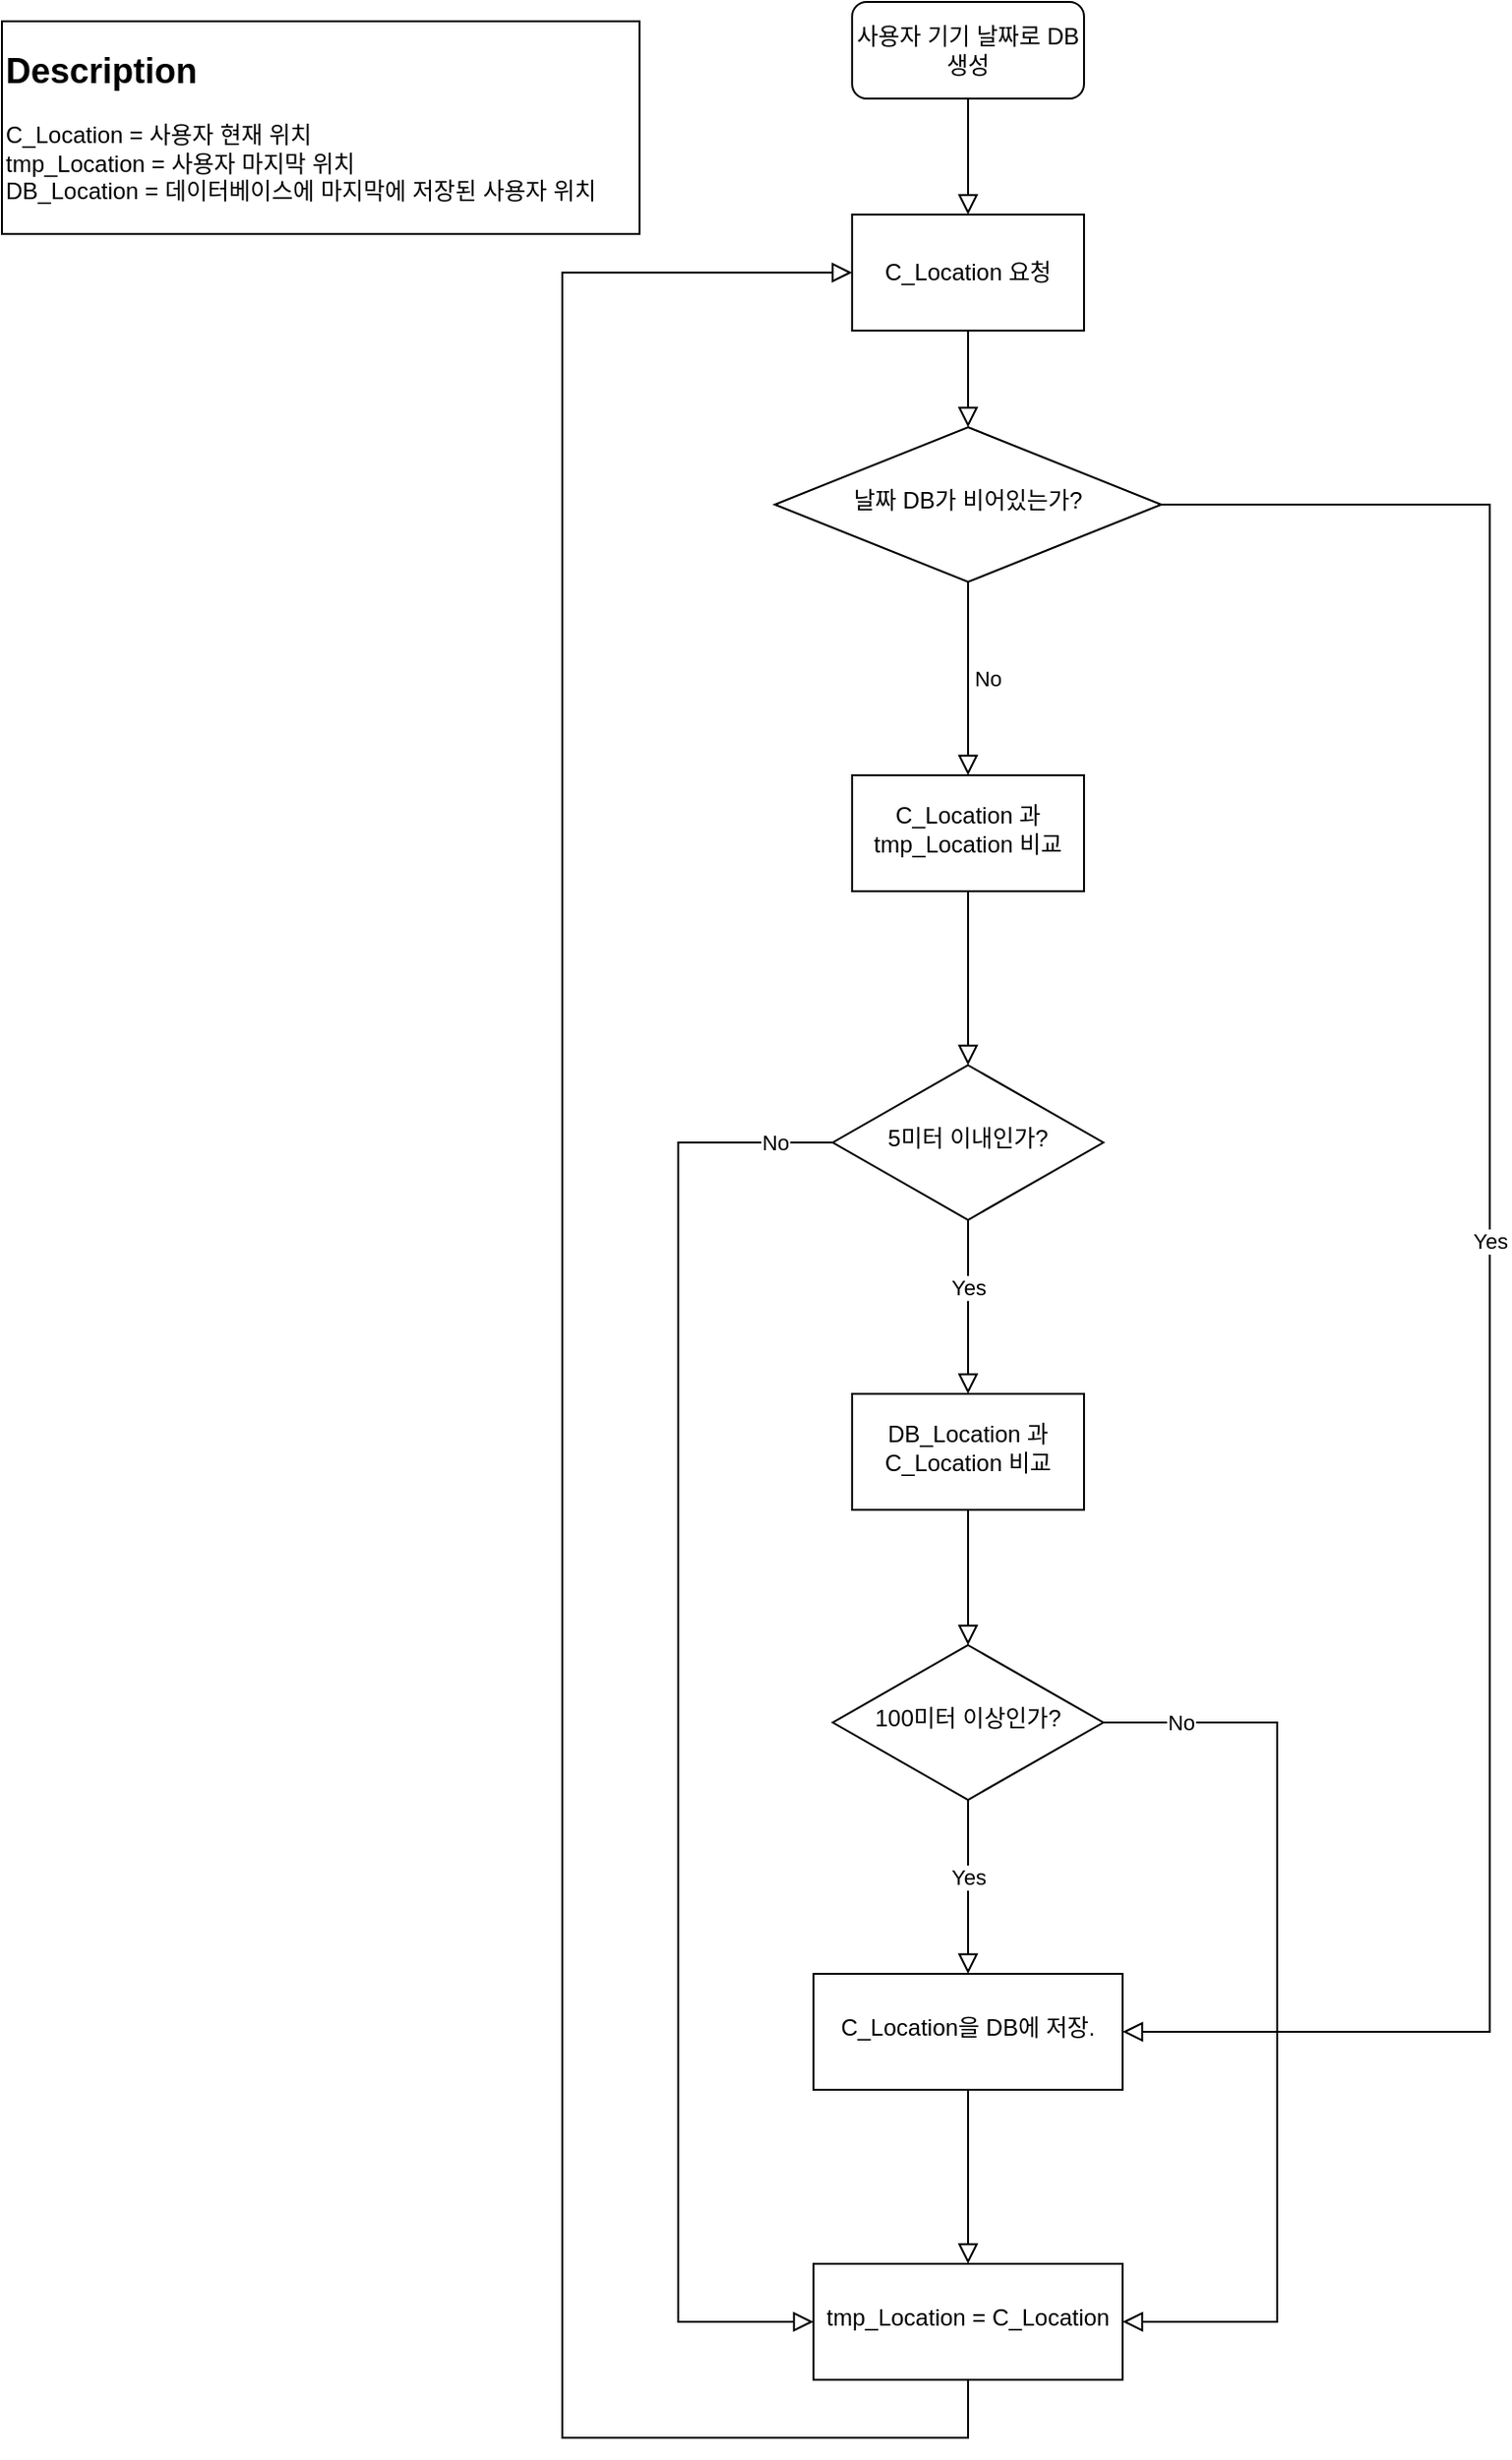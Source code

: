 <mxfile version="16.2.2" type="github">
  <diagram id="C5RBs43oDa-KdzZeNtuy" name="Page-1">
    <mxGraphModel dx="1384" dy="762" grid="1" gridSize="10" guides="1" tooltips="1" connect="1" arrows="1" fold="1" page="1" pageScale="1" pageWidth="827" pageHeight="1169" math="0" shadow="0">
      <root>
        <mxCell id="WIyWlLk6GJQsqaUBKTNV-0" />
        <mxCell id="WIyWlLk6GJQsqaUBKTNV-1" parent="WIyWlLk6GJQsqaUBKTNV-0" />
        <mxCell id="WIyWlLk6GJQsqaUBKTNV-2" value="" style="rounded=0;html=1;jettySize=auto;orthogonalLoop=1;fontSize=11;endArrow=block;endFill=0;endSize=8;strokeWidth=1;shadow=0;labelBackgroundColor=none;edgeStyle=orthogonalEdgeStyle;startArrow=none;" parent="WIyWlLk6GJQsqaUBKTNV-1" source="aTNGRoRgPxpWAhBZ2Oct-76" target="WIyWlLk6GJQsqaUBKTNV-6" edge="1">
          <mxGeometry relative="1" as="geometry" />
        </mxCell>
        <mxCell id="aTNGRoRgPxpWAhBZ2Oct-111" value="" style="edgeStyle=orthogonalEdgeStyle;rounded=0;orthogonalLoop=1;jettySize=auto;html=1;endArrow=block;endFill=0;endSize=8;" edge="1" parent="WIyWlLk6GJQsqaUBKTNV-1" source="WIyWlLk6GJQsqaUBKTNV-3" target="aTNGRoRgPxpWAhBZ2Oct-76">
          <mxGeometry relative="1" as="geometry" />
        </mxCell>
        <mxCell id="WIyWlLk6GJQsqaUBKTNV-3" value="사용자 기기 날짜로 DB 생성" style="rounded=1;whiteSpace=wrap;html=1;fontSize=12;glass=0;strokeWidth=1;shadow=0;" parent="WIyWlLk6GJQsqaUBKTNV-1" vertex="1">
          <mxGeometry x="460" y="10" width="120" height="50" as="geometry" />
        </mxCell>
        <mxCell id="aTNGRoRgPxpWAhBZ2Oct-69" value="No" style="edgeStyle=orthogonalEdgeStyle;rounded=0;orthogonalLoop=1;jettySize=auto;html=1;endArrow=block;endFill=0;endSize=8;" edge="1" parent="WIyWlLk6GJQsqaUBKTNV-1" source="WIyWlLk6GJQsqaUBKTNV-6" target="aTNGRoRgPxpWAhBZ2Oct-68">
          <mxGeometry y="10" relative="1" as="geometry">
            <mxPoint as="offset" />
          </mxGeometry>
        </mxCell>
        <mxCell id="aTNGRoRgPxpWAhBZ2Oct-78" style="edgeStyle=orthogonalEdgeStyle;rounded=0;orthogonalLoop=1;jettySize=auto;html=1;exitX=0.5;exitY=0;exitDx=0;exitDy=0;endArrow=block;endFill=0;endSize=8;" edge="1" parent="WIyWlLk6GJQsqaUBKTNV-1" source="WIyWlLk6GJQsqaUBKTNV-6">
          <mxGeometry relative="1" as="geometry">
            <mxPoint x="520" y="230" as="targetPoint" />
          </mxGeometry>
        </mxCell>
        <mxCell id="aTNGRoRgPxpWAhBZ2Oct-102" value="Yes" style="edgeStyle=orthogonalEdgeStyle;rounded=0;orthogonalLoop=1;jettySize=auto;html=1;endArrow=block;endFill=0;endSize=8;entryX=1;entryY=0.5;entryDx=0;entryDy=0;" edge="1" parent="WIyWlLk6GJQsqaUBKTNV-1" source="WIyWlLk6GJQsqaUBKTNV-6" target="aTNGRoRgPxpWAhBZ2Oct-98">
          <mxGeometry x="-0.043" relative="1" as="geometry">
            <mxPoint x="340" y="270" as="targetPoint" />
            <Array as="points">
              <mxPoint x="790" y="270" />
              <mxPoint x="790" y="1060" />
            </Array>
            <mxPoint as="offset" />
          </mxGeometry>
        </mxCell>
        <mxCell id="WIyWlLk6GJQsqaUBKTNV-6" value="날짜 DB가 비어있는가?" style="rhombus;whiteSpace=wrap;html=1;shadow=0;fontFamily=Helvetica;fontSize=12;align=center;strokeWidth=1;spacing=6;spacingTop=-4;" parent="WIyWlLk6GJQsqaUBKTNV-1" vertex="1">
          <mxGeometry x="420" y="230" width="200" height="80" as="geometry" />
        </mxCell>
        <mxCell id="aTNGRoRgPxpWAhBZ2Oct-2" value="&lt;h2&gt;&lt;b&gt;Description&lt;/b&gt;&lt;/h2&gt;&lt;div&gt;C_Location = 사용자 현재 위치&lt;/div&gt;&lt;div&gt;tmp_Location = 사용자 마지막 위치&lt;/div&gt;&lt;div&gt;DB_Location = 데이터베이스에 마지막에 저장된 사용자 위치&lt;/div&gt;&lt;div&gt;&lt;br&gt;&lt;/div&gt;" style="rounded=0;whiteSpace=wrap;html=1;align=left;" vertex="1" parent="WIyWlLk6GJQsqaUBKTNV-1">
          <mxGeometry x="20" y="20" width="330" height="110" as="geometry" />
        </mxCell>
        <mxCell id="aTNGRoRgPxpWAhBZ2Oct-109" value="" style="edgeStyle=orthogonalEdgeStyle;rounded=0;orthogonalLoop=1;jettySize=auto;html=1;endArrow=block;endFill=0;endSize=8;entryX=0;entryY=0.5;entryDx=0;entryDy=0;exitX=0.5;exitY=1;exitDx=0;exitDy=0;" edge="1" parent="WIyWlLk6GJQsqaUBKTNV-1" source="aTNGRoRgPxpWAhBZ2Oct-64" target="aTNGRoRgPxpWAhBZ2Oct-76">
          <mxGeometry relative="1" as="geometry">
            <mxPoint x="520" y="1250" as="sourcePoint" />
            <mxPoint x="520" y="1320" as="targetPoint" />
            <Array as="points">
              <mxPoint x="520" y="1270" />
              <mxPoint x="310" y="1270" />
              <mxPoint x="310" y="150" />
            </Array>
          </mxGeometry>
        </mxCell>
        <mxCell id="aTNGRoRgPxpWAhBZ2Oct-64" value="tmp_Location = C_Location" style="whiteSpace=wrap;html=1;shadow=0;strokeWidth=1;spacing=6;spacingTop=-4;" vertex="1" parent="WIyWlLk6GJQsqaUBKTNV-1">
          <mxGeometry x="440" y="1180" width="160" height="60" as="geometry" />
        </mxCell>
        <mxCell id="aTNGRoRgPxpWAhBZ2Oct-71" value="" style="edgeStyle=orthogonalEdgeStyle;rounded=0;orthogonalLoop=1;jettySize=auto;html=1;endArrow=block;endFill=0;endSize=8;" edge="1" parent="WIyWlLk6GJQsqaUBKTNV-1" source="aTNGRoRgPxpWAhBZ2Oct-68" target="aTNGRoRgPxpWAhBZ2Oct-70">
          <mxGeometry relative="1" as="geometry" />
        </mxCell>
        <mxCell id="aTNGRoRgPxpWAhBZ2Oct-68" value="C_Location 과 tmp_Location 비교" style="whiteSpace=wrap;html=1;shadow=0;strokeWidth=1;spacing=6;spacingTop=-4;" vertex="1" parent="WIyWlLk6GJQsqaUBKTNV-1">
          <mxGeometry x="460" y="410" width="120" height="60" as="geometry" />
        </mxCell>
        <mxCell id="aTNGRoRgPxpWAhBZ2Oct-88" value="" style="edgeStyle=orthogonalEdgeStyle;rounded=0;orthogonalLoop=1;jettySize=auto;html=1;endArrow=block;endFill=0;endSize=8;" edge="1" parent="WIyWlLk6GJQsqaUBKTNV-1" source="aTNGRoRgPxpWAhBZ2Oct-70" target="aTNGRoRgPxpWAhBZ2Oct-83">
          <mxGeometry relative="1" as="geometry" />
        </mxCell>
        <mxCell id="aTNGRoRgPxpWAhBZ2Oct-94" value="Yes" style="edgeLabel;html=1;align=center;verticalAlign=middle;resizable=0;points=[];" vertex="1" connectable="0" parent="aTNGRoRgPxpWAhBZ2Oct-88">
          <mxGeometry x="-0.222" relative="1" as="geometry">
            <mxPoint as="offset" />
          </mxGeometry>
        </mxCell>
        <mxCell id="aTNGRoRgPxpWAhBZ2Oct-104" value="" style="edgeStyle=orthogonalEdgeStyle;rounded=0;orthogonalLoop=1;jettySize=auto;html=1;endArrow=block;endFill=0;endSize=8;" edge="1" parent="WIyWlLk6GJQsqaUBKTNV-1" source="aTNGRoRgPxpWAhBZ2Oct-70">
          <mxGeometry relative="1" as="geometry">
            <mxPoint x="440" y="1210" as="targetPoint" />
            <Array as="points">
              <mxPoint x="370" y="600" />
              <mxPoint x="370" y="1210" />
            </Array>
          </mxGeometry>
        </mxCell>
        <mxCell id="aTNGRoRgPxpWAhBZ2Oct-105" value="No" style="edgeLabel;html=1;align=center;verticalAlign=middle;resizable=0;points=[];" vertex="1" connectable="0" parent="aTNGRoRgPxpWAhBZ2Oct-104">
          <mxGeometry x="-0.941" y="2" relative="1" as="geometry">
            <mxPoint x="-8" y="-2" as="offset" />
          </mxGeometry>
        </mxCell>
        <mxCell id="aTNGRoRgPxpWAhBZ2Oct-70" value="5미터 이내인가?" style="rhombus;whiteSpace=wrap;html=1;shadow=0;strokeWidth=1;spacing=6;spacingTop=-4;" vertex="1" parent="WIyWlLk6GJQsqaUBKTNV-1">
          <mxGeometry x="450" y="560" width="140" height="80" as="geometry" />
        </mxCell>
        <mxCell id="aTNGRoRgPxpWAhBZ2Oct-76" value="C_Location 요청" style="rounded=0;whiteSpace=wrap;html=1;" vertex="1" parent="WIyWlLk6GJQsqaUBKTNV-1">
          <mxGeometry x="460" y="120" width="120" height="60" as="geometry" />
        </mxCell>
        <mxCell id="aTNGRoRgPxpWAhBZ2Oct-90" value="" style="edgeStyle=orthogonalEdgeStyle;rounded=0;orthogonalLoop=1;jettySize=auto;html=1;endArrow=block;endFill=0;endSize=8;" edge="1" parent="WIyWlLk6GJQsqaUBKTNV-1" source="aTNGRoRgPxpWAhBZ2Oct-83" target="aTNGRoRgPxpWAhBZ2Oct-89">
          <mxGeometry relative="1" as="geometry" />
        </mxCell>
        <mxCell id="aTNGRoRgPxpWAhBZ2Oct-83" value="DB_Location 과 C_Location 비교" style="whiteSpace=wrap;html=1;shadow=0;strokeWidth=1;spacing=6;spacingTop=-4;" vertex="1" parent="WIyWlLk6GJQsqaUBKTNV-1">
          <mxGeometry x="460" y="730" width="120" height="60" as="geometry" />
        </mxCell>
        <mxCell id="aTNGRoRgPxpWAhBZ2Oct-92" value="No" style="edgeStyle=orthogonalEdgeStyle;rounded=0;orthogonalLoop=1;jettySize=auto;html=1;endArrow=block;endFill=0;endSize=8;" edge="1" parent="WIyWlLk6GJQsqaUBKTNV-1" source="aTNGRoRgPxpWAhBZ2Oct-89">
          <mxGeometry x="-0.833" relative="1" as="geometry">
            <mxPoint x="600" y="1210" as="targetPoint" />
            <Array as="points">
              <mxPoint x="680" y="900" />
              <mxPoint x="680" y="1210" />
            </Array>
            <mxPoint as="offset" />
          </mxGeometry>
        </mxCell>
        <mxCell id="aTNGRoRgPxpWAhBZ2Oct-99" value="Yes" style="edgeStyle=orthogonalEdgeStyle;rounded=0;orthogonalLoop=1;jettySize=auto;html=1;endArrow=block;endFill=0;endSize=8;" edge="1" parent="WIyWlLk6GJQsqaUBKTNV-1" source="aTNGRoRgPxpWAhBZ2Oct-89" target="aTNGRoRgPxpWAhBZ2Oct-98">
          <mxGeometry x="-0.111" relative="1" as="geometry">
            <mxPoint as="offset" />
          </mxGeometry>
        </mxCell>
        <mxCell id="aTNGRoRgPxpWAhBZ2Oct-89" value="100미터 이상인가?" style="rhombus;whiteSpace=wrap;html=1;shadow=0;strokeWidth=1;spacing=6;spacingTop=-4;" vertex="1" parent="WIyWlLk6GJQsqaUBKTNV-1">
          <mxGeometry x="450" y="860" width="140" height="80" as="geometry" />
        </mxCell>
        <mxCell id="aTNGRoRgPxpWAhBZ2Oct-100" value="" style="edgeStyle=orthogonalEdgeStyle;rounded=0;orthogonalLoop=1;jettySize=auto;html=1;endArrow=block;endFill=0;endSize=8;" edge="1" parent="WIyWlLk6GJQsqaUBKTNV-1" source="aTNGRoRgPxpWAhBZ2Oct-98" target="aTNGRoRgPxpWAhBZ2Oct-64">
          <mxGeometry relative="1" as="geometry" />
        </mxCell>
        <mxCell id="aTNGRoRgPxpWAhBZ2Oct-98" value="C_Location을 DB에 저장." style="whiteSpace=wrap;html=1;shadow=0;strokeWidth=1;spacing=6;spacingTop=-4;" vertex="1" parent="WIyWlLk6GJQsqaUBKTNV-1">
          <mxGeometry x="440" y="1030" width="160" height="60" as="geometry" />
        </mxCell>
      </root>
    </mxGraphModel>
  </diagram>
</mxfile>
